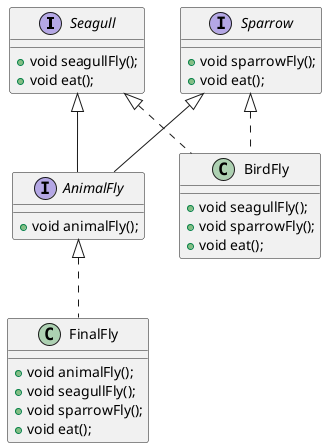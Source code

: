 @startuml


interface Seagull {
    +void seagullFly();
    +void eat();
}

interface Sparrow {
    +void sparrowFly();
    +void eat();
}

' java interface 可以多重繼承，但 class 無法
interface AnimalFly {
    +void animalFly();
}

class BirdFly {
    +void seagullFly();
    +void sparrowFly();
    +void eat();
}

class FinalFly {
    +void animalFly();
    +void seagullFly();
    +void sparrowFly();
    +void eat();
}

Seagull <|.. BirdFly
Sparrow <|.. BirdFly

Seagull <|-- AnimalFly
Sparrow <|-- AnimalFly
AnimalFly <|.. FinalFly
@enduml